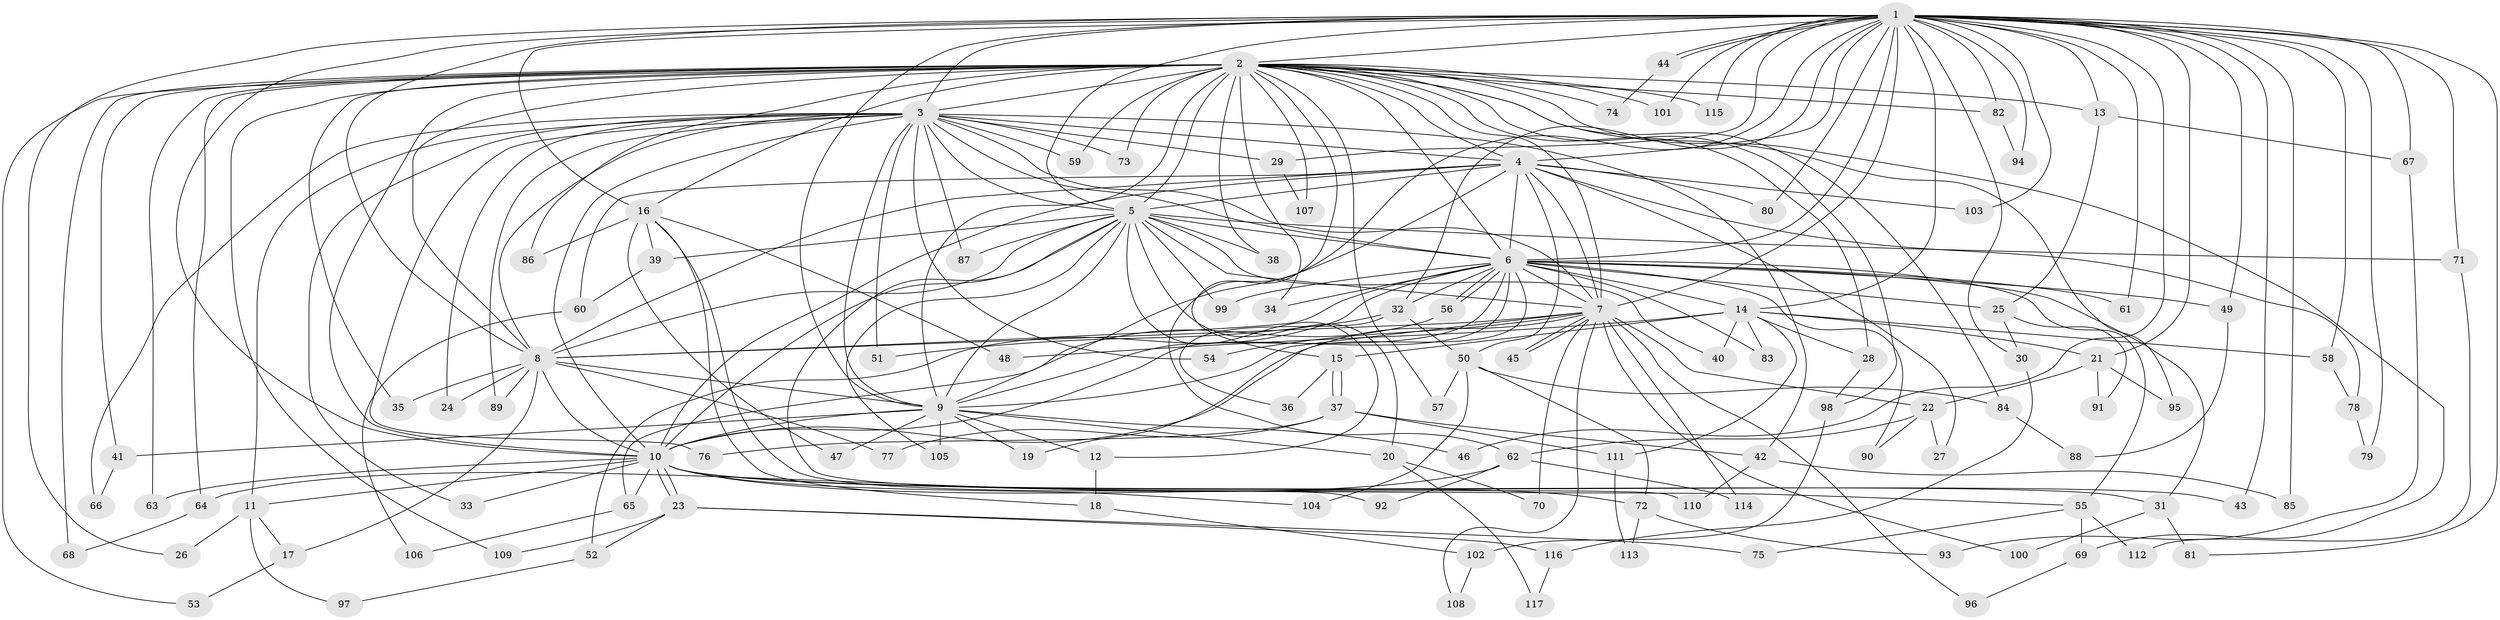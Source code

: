 // coarse degree distribution, {32: 0.011111111111111112, 42: 0.011111111111111112, 25: 0.011111111111111112, 21: 0.011111111111111112, 15: 0.011111111111111112, 12: 0.011111111111111112, 16: 0.011111111111111112, 5: 0.06666666666666667, 3: 0.24444444444444444, 4: 0.06666666666666667, 10: 0.011111111111111112, 8: 0.011111111111111112, 7: 0.011111111111111112, 2: 0.45555555555555555, 6: 0.03333333333333333, 1: 0.022222222222222223}
// Generated by graph-tools (version 1.1) at 2025/23/03/03/25 07:23:37]
// undirected, 117 vertices, 259 edges
graph export_dot {
graph [start="1"]
  node [color=gray90,style=filled];
  1;
  2;
  3;
  4;
  5;
  6;
  7;
  8;
  9;
  10;
  11;
  12;
  13;
  14;
  15;
  16;
  17;
  18;
  19;
  20;
  21;
  22;
  23;
  24;
  25;
  26;
  27;
  28;
  29;
  30;
  31;
  32;
  33;
  34;
  35;
  36;
  37;
  38;
  39;
  40;
  41;
  42;
  43;
  44;
  45;
  46;
  47;
  48;
  49;
  50;
  51;
  52;
  53;
  54;
  55;
  56;
  57;
  58;
  59;
  60;
  61;
  62;
  63;
  64;
  65;
  66;
  67;
  68;
  69;
  70;
  71;
  72;
  73;
  74;
  75;
  76;
  77;
  78;
  79;
  80;
  81;
  82;
  83;
  84;
  85;
  86;
  87;
  88;
  89;
  90;
  91;
  92;
  93;
  94;
  95;
  96;
  97;
  98;
  99;
  100;
  101;
  102;
  103;
  104;
  105;
  106;
  107;
  108;
  109;
  110;
  111;
  112;
  113;
  114;
  115;
  116;
  117;
  1 -- 2;
  1 -- 3;
  1 -- 4;
  1 -- 5;
  1 -- 6;
  1 -- 7;
  1 -- 8;
  1 -- 9;
  1 -- 10;
  1 -- 13;
  1 -- 14;
  1 -- 16;
  1 -- 21;
  1 -- 26;
  1 -- 29;
  1 -- 30;
  1 -- 32;
  1 -- 43;
  1 -- 44;
  1 -- 44;
  1 -- 46;
  1 -- 49;
  1 -- 58;
  1 -- 61;
  1 -- 62;
  1 -- 67;
  1 -- 71;
  1 -- 79;
  1 -- 80;
  1 -- 81;
  1 -- 82;
  1 -- 85;
  1 -- 94;
  1 -- 101;
  1 -- 103;
  1 -- 115;
  2 -- 3;
  2 -- 4;
  2 -- 5;
  2 -- 6;
  2 -- 7;
  2 -- 8;
  2 -- 9;
  2 -- 10;
  2 -- 13;
  2 -- 15;
  2 -- 16;
  2 -- 28;
  2 -- 34;
  2 -- 35;
  2 -- 38;
  2 -- 41;
  2 -- 53;
  2 -- 57;
  2 -- 59;
  2 -- 63;
  2 -- 64;
  2 -- 68;
  2 -- 69;
  2 -- 73;
  2 -- 74;
  2 -- 82;
  2 -- 84;
  2 -- 86;
  2 -- 95;
  2 -- 98;
  2 -- 101;
  2 -- 107;
  2 -- 109;
  2 -- 115;
  3 -- 4;
  3 -- 5;
  3 -- 6;
  3 -- 7;
  3 -- 8;
  3 -- 9;
  3 -- 10;
  3 -- 11;
  3 -- 24;
  3 -- 29;
  3 -- 33;
  3 -- 42;
  3 -- 51;
  3 -- 54;
  3 -- 59;
  3 -- 66;
  3 -- 73;
  3 -- 76;
  3 -- 87;
  3 -- 89;
  4 -- 5;
  4 -- 6;
  4 -- 7;
  4 -- 8;
  4 -- 9;
  4 -- 10;
  4 -- 27;
  4 -- 50;
  4 -- 60;
  4 -- 78;
  4 -- 80;
  4 -- 103;
  5 -- 6;
  5 -- 7;
  5 -- 8;
  5 -- 9;
  5 -- 10;
  5 -- 12;
  5 -- 20;
  5 -- 38;
  5 -- 39;
  5 -- 40;
  5 -- 71;
  5 -- 87;
  5 -- 99;
  5 -- 105;
  5 -- 110;
  6 -- 7;
  6 -- 8;
  6 -- 9;
  6 -- 10;
  6 -- 14;
  6 -- 19;
  6 -- 25;
  6 -- 31;
  6 -- 32;
  6 -- 34;
  6 -- 49;
  6 -- 52;
  6 -- 55;
  6 -- 56;
  6 -- 56;
  6 -- 61;
  6 -- 83;
  6 -- 90;
  6 -- 99;
  7 -- 8;
  7 -- 9;
  7 -- 10;
  7 -- 22;
  7 -- 45;
  7 -- 45;
  7 -- 54;
  7 -- 70;
  7 -- 96;
  7 -- 100;
  7 -- 108;
  7 -- 114;
  8 -- 9;
  8 -- 10;
  8 -- 17;
  8 -- 24;
  8 -- 35;
  8 -- 77;
  8 -- 89;
  9 -- 10;
  9 -- 12;
  9 -- 19;
  9 -- 20;
  9 -- 41;
  9 -- 46;
  9 -- 47;
  9 -- 105;
  10 -- 11;
  10 -- 23;
  10 -- 23;
  10 -- 31;
  10 -- 33;
  10 -- 43;
  10 -- 55;
  10 -- 63;
  10 -- 65;
  10 -- 72;
  10 -- 104;
  11 -- 17;
  11 -- 26;
  11 -- 97;
  12 -- 18;
  13 -- 25;
  13 -- 67;
  14 -- 15;
  14 -- 21;
  14 -- 28;
  14 -- 40;
  14 -- 48;
  14 -- 58;
  14 -- 83;
  14 -- 111;
  15 -- 36;
  15 -- 37;
  15 -- 37;
  16 -- 18;
  16 -- 39;
  16 -- 47;
  16 -- 48;
  16 -- 86;
  16 -- 92;
  17 -- 53;
  18 -- 102;
  20 -- 70;
  20 -- 117;
  21 -- 22;
  21 -- 91;
  21 -- 95;
  22 -- 27;
  22 -- 62;
  22 -- 90;
  23 -- 52;
  23 -- 75;
  23 -- 109;
  23 -- 116;
  25 -- 30;
  25 -- 91;
  28 -- 98;
  29 -- 107;
  30 -- 116;
  31 -- 81;
  31 -- 100;
  32 -- 36;
  32 -- 50;
  32 -- 51;
  37 -- 42;
  37 -- 76;
  37 -- 77;
  37 -- 111;
  39 -- 60;
  41 -- 66;
  42 -- 85;
  42 -- 110;
  44 -- 74;
  49 -- 88;
  50 -- 57;
  50 -- 72;
  50 -- 84;
  50 -- 104;
  52 -- 97;
  55 -- 69;
  55 -- 75;
  55 -- 112;
  56 -- 65;
  58 -- 78;
  60 -- 106;
  62 -- 64;
  62 -- 92;
  62 -- 114;
  64 -- 68;
  65 -- 106;
  67 -- 93;
  69 -- 96;
  71 -- 112;
  72 -- 93;
  72 -- 113;
  78 -- 79;
  82 -- 94;
  84 -- 88;
  98 -- 102;
  102 -- 108;
  111 -- 113;
  116 -- 117;
}
